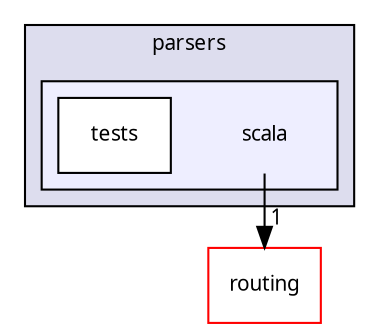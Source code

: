 digraph "src/kernel/parsers/scala" {
  compound=true
  node [ fontsize="10", fontname="Sans"];
  edge [ labelfontsize="10", labelfontname="Sans"];
  subgraph clusterdir_6b02117ded07476b70e50ff30adc443c {
    graph [ bgcolor="#ddddee", pencolor="black", label="parsers" fontname="Sans", fontsize="10", URL="dir_6b02117ded07476b70e50ff30adc443c.html"]
  subgraph clusterdir_e7917108e414bdcc25389ebfe2818288 {
    graph [ bgcolor="#eeeeff", pencolor="black", label="" URL="dir_e7917108e414bdcc25389ebfe2818288.html"];
    dir_e7917108e414bdcc25389ebfe2818288 [shape=plaintext label="scala"];
    dir_0f52f572e3d030daf4a616c3e7c5bb6a [shape=box label="tests" color="black" fillcolor="white" style="filled" URL="dir_0f52f572e3d030daf4a616c3e7c5bb6a.html"];
  }
  }
  dir_02be4fa82aae8ff4c4cc45bceb47856f [shape=box label="routing" fillcolor="white" style="filled" color="red" URL="dir_02be4fa82aae8ff4c4cc45bceb47856f.html"];
  dir_e7917108e414bdcc25389ebfe2818288->dir_02be4fa82aae8ff4c4cc45bceb47856f [headlabel="1", labeldistance=1.5 headhref="dir_000004_000006.html"];
}
